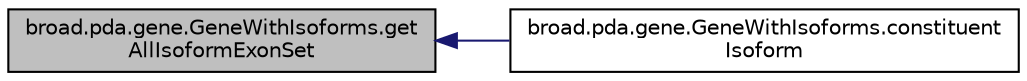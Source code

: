 digraph "broad.pda.gene.GeneWithIsoforms.getAllIsoformExonSet"
{
  edge [fontname="Helvetica",fontsize="10",labelfontname="Helvetica",labelfontsize="10"];
  node [fontname="Helvetica",fontsize="10",shape=record];
  rankdir="LR";
  Node1 [label="broad.pda.gene.GeneWithIsoforms.get\lAllIsoformExonSet",height=0.2,width=0.4,color="black", fillcolor="grey75", style="filled" fontcolor="black"];
  Node1 -> Node2 [dir="back",color="midnightblue",fontsize="10",style="solid"];
  Node2 [label="broad.pda.gene.GeneWithIsoforms.constituent\lIsoform",height=0.2,width=0.4,color="black", fillcolor="white", style="filled",URL="$classbroad_1_1pda_1_1gene_1_1_gene_with_isoforms.html#a7458b9e87f5562becd888d0c50f378f4"];
}
